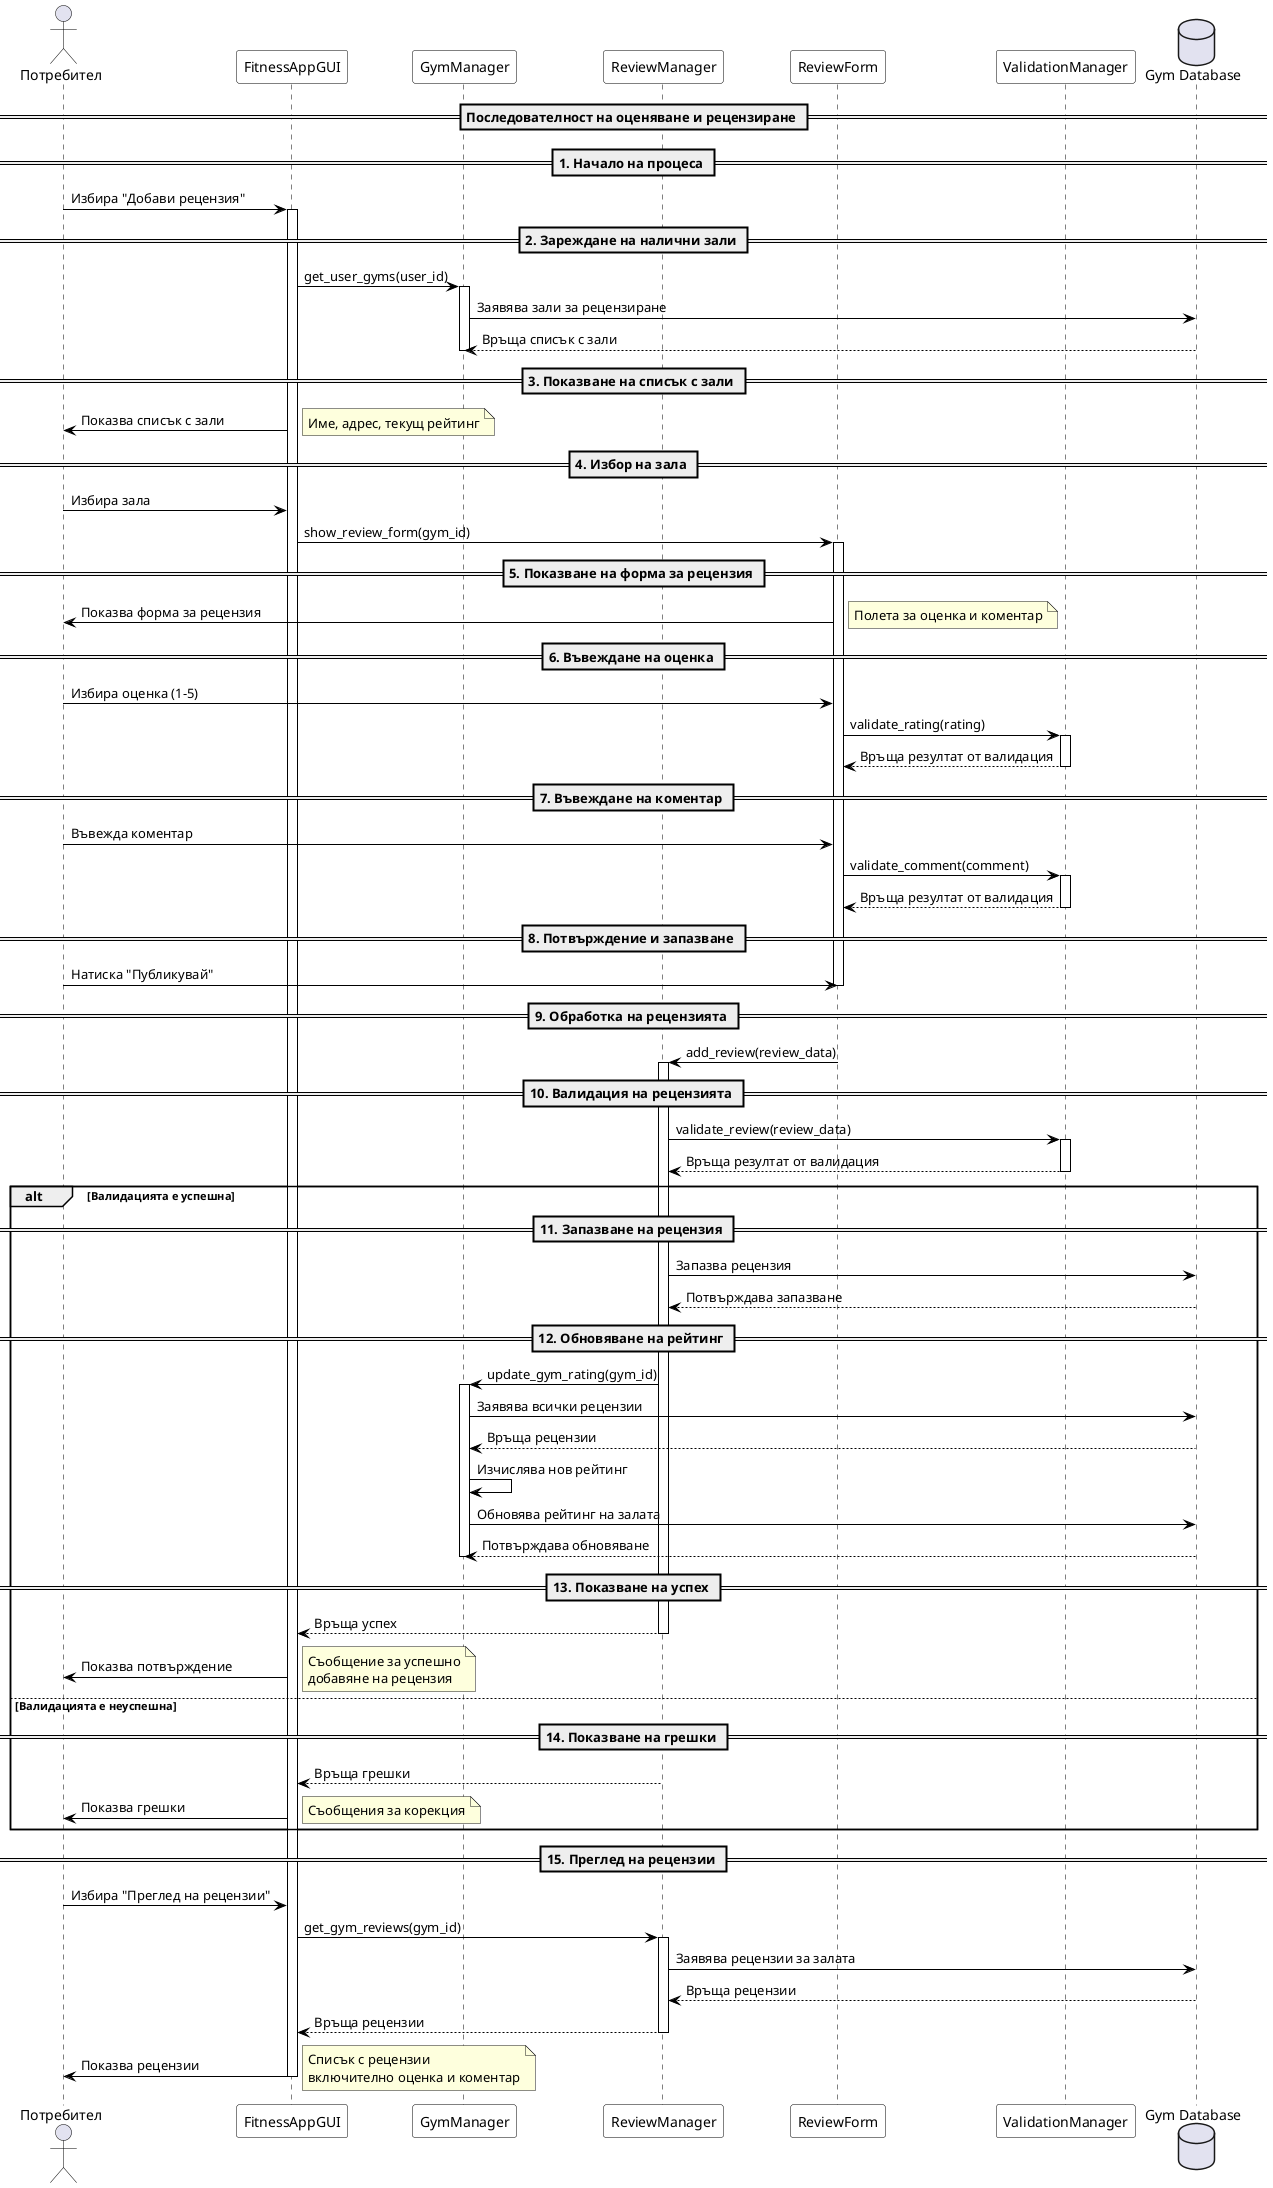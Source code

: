 @startuml Detailed Review Sequence Diagram

' Стилове
skinparam sequence {
  ArrowColor Black
  ActorBorderColor Black
  LifeLineBorderColor Black
  ParticipantBorderColor Black
  ParticipantBackgroundColor White
}

' Участници
actor "Потребител" as User
participant "FitnessAppGUI" as GUI
participant "GymManager" as GM
participant "ReviewManager" as RM
participant "ReviewForm" as RF
participant "ValidationManager" as VM
database "Gym Database" as DB

' Сценарий
== Последователност на оценяване и рецензиране ==

== 1. Начало на процеса ==
User -> GUI: Избира "Добави рецензия"
activate GUI

== 2. Зареждане на налични зали ==
GUI -> GM: get_user_gyms(user_id)
activate GM
GM -> DB: Заявява зали за рецензиране
DB --> GM: Връща списък с зали
deactivate GM

== 3. Показване на списък с зали ==
GUI -> User: Показва списък с зали
note right: Име, адрес, текущ рейтинг

== 4. Избор на зала ==
User -> GUI: Избира зала
GUI -> RF: show_review_form(gym_id)
activate RF

== 5. Показване на форма за рецензия ==
RF -> User: Показва форма за рецензия
note right: Полета за оценка и коментар

== 6. Въвеждане на оценка ==
User -> RF: Избира оценка (1-5)
RF -> VM: validate_rating(rating)
activate VM
VM --> RF: Връща резултат от валидация
deactivate VM

== 7. Въвеждане на коментар ==
User -> RF: Въвежда коментар
RF -> VM: validate_comment(comment)
activate VM
VM --> RF: Връща резултат от валидация
deactivate VM

== 8. Потвърждение и запазване ==
User -> RF: Натиска "Публикувай"
deactivate RF

== 9. Обработка на рецензията ==
RF -> RM: add_review(review_data)
activate RM

== 10. Валидация на рецензията ==
RM -> VM: validate_review(review_data)
activate VM
VM --> RM: Връща резултат от валидация
deactivate VM

alt Валидацията е успешна
    == 11. Запазване на рецензия ==
    RM -> DB: Запазва рецензия
    DB --> RM: Потвърждава запазване
    
    == 12. Обновяване на рейтинг ==
    RM -> GM: update_gym_rating(gym_id)
    activate GM
    
    GM -> DB: Заявява всички рецензии
    DB --> GM: Връща рецензии
    
    GM -> GM: Изчислява нов рейтинг
    GM -> DB: Обновява рейтинг на залата
    DB --> GM: Потвърждава обновяване
    deactivate GM
    
    == 13. Показване на успех ==
    RM --> GUI: Връща успех
    deactivate RM
    
    GUI -> User: Показва потвърждение
    note right: Съобщение за успешно\nдобавяне на рецензия
else Валидацията е неуспешна
    == 14. Показване на грешки ==
    RM --> GUI: Връща грешки
    deactivate RM
    
    GUI -> User: Показва грешки
    note right: Съобщения за корекция
end

== 15. Преглед на рецензии ==
User -> GUI: Избира "Преглед на рецензии"
GUI -> RM: get_gym_reviews(gym_id)
activate RM

RM -> DB: Заявява рецензии за залата
DB --> RM: Връща рецензии

RM --> GUI: Връща рецензии
deactivate RM

GUI -> User: Показва рецензии
note right: Списък с рецензии\nвключително оценка и коментар

deactivate GUI

@enduml 